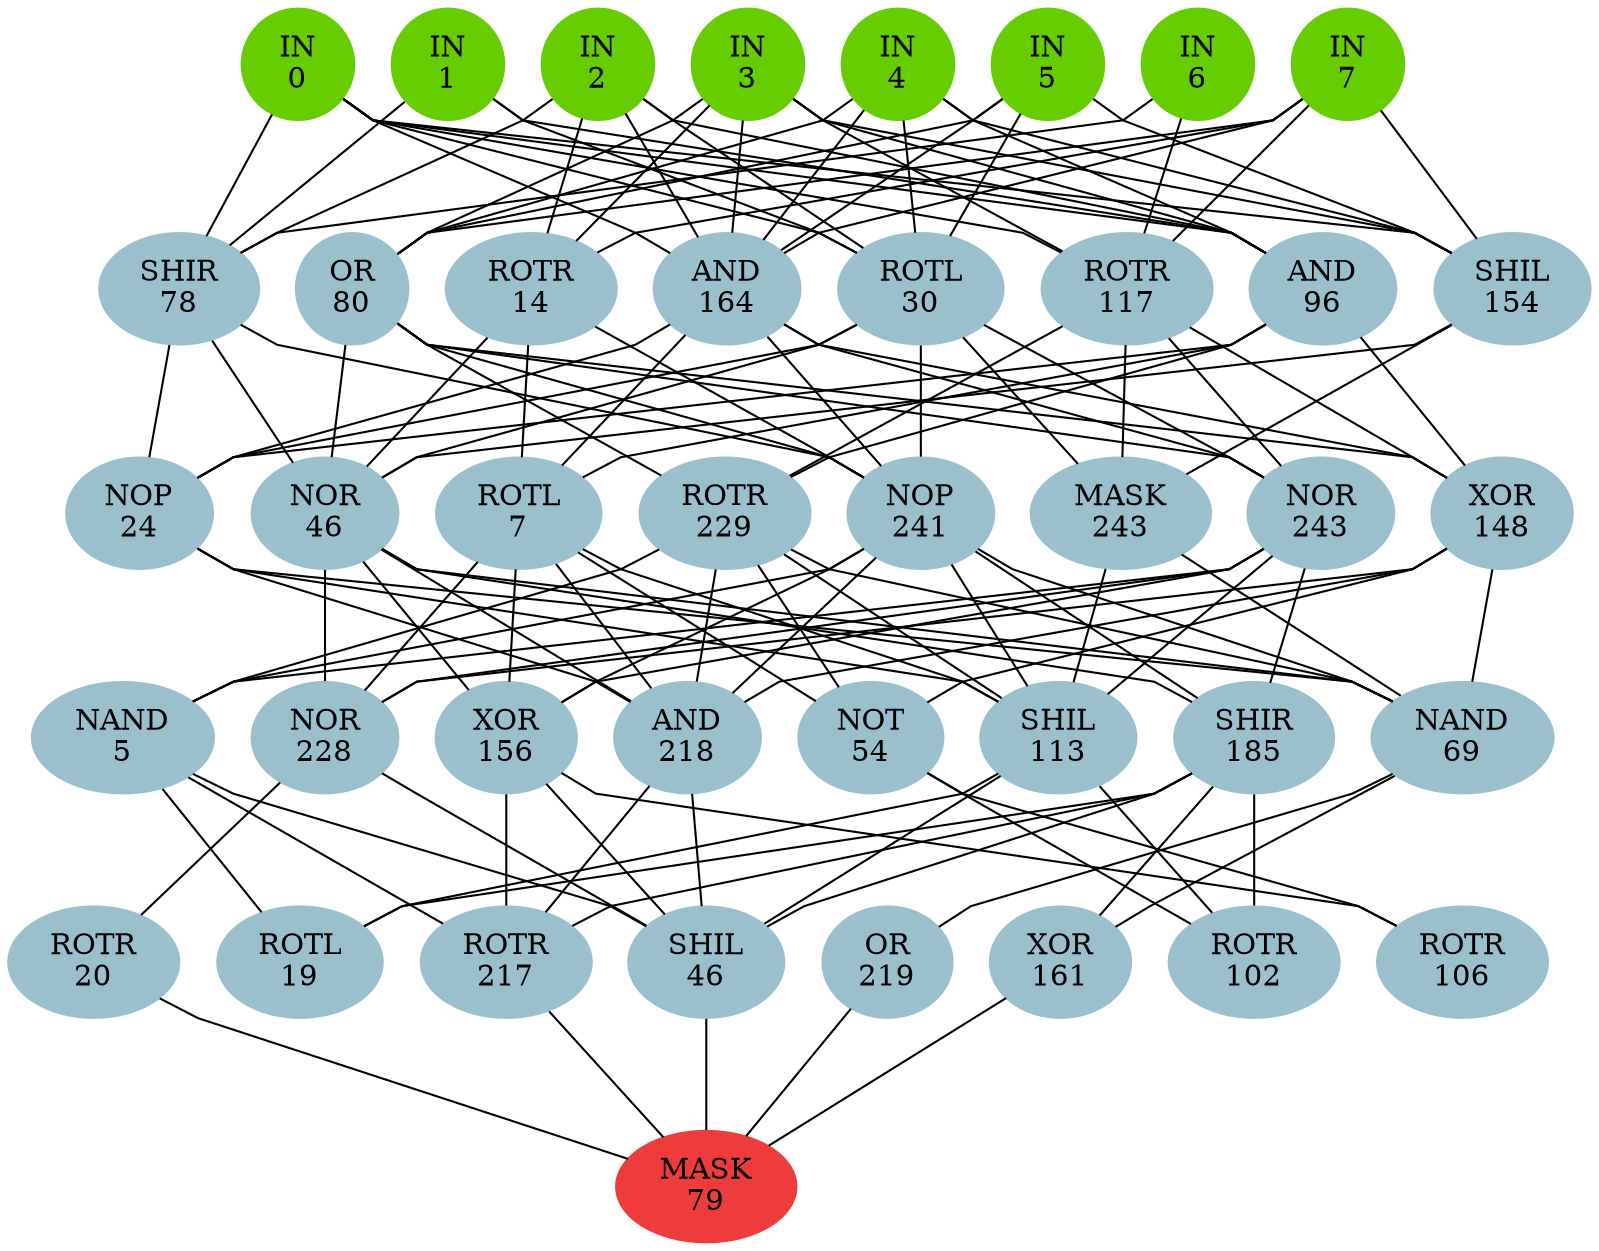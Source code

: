 graph EACircuit {
rankdir=BT;
ranksep=0.75;
ordering=out;
splines=polyline;
node [style=filled, color=lightblue2];

{ rank=same;
node [color=chartreuse3];
"-1_0"[label="IN\n0"];
node [color=chartreuse3];
"-1_1"[label="IN\n1"];
node [color=chartreuse3];
"-1_2"[label="IN\n2"];
node [color=chartreuse3];
"-1_3"[label="IN\n3"];
node [color=chartreuse3];
"-1_4"[label="IN\n4"];
node [color=chartreuse3];
"-1_5"[label="IN\n5"];
node [color=chartreuse3];
"-1_6"[label="IN\n6"];
node [color=chartreuse3];
"-1_7"[label="IN\n7"];
}
{ rank=same;
node [color=lightblue3];
"0_0"[label="SHIR\n78"];
node [color=lightblue3];
"0_1"[label="OR\n80"];
node [color=lightblue3];
"0_2"[label="ROTR\n14"];
node [color=lightblue3];
"0_3"[label="AND\n164"];
node [color=lightblue3];
"0_4"[label="ROTL\n30"];
node [color=lightblue3];
"0_5"[label="ROTR\n117"];
node [color=lightblue3];
"0_6"[label="AND\n96"];
node [color=lightblue3];
"0_7"[label="SHIL\n154"];
}
{ rank=same;
node [color=lightblue3];
"1_0"[label="NOP\n24"];
node [color=lightblue3];
"1_1"[label="NOR\n46"];
node [color=lightblue3];
"1_2"[label="ROTL\n7"];
node [color=lightblue3];
"1_3"[label="ROTR\n229"];
node [color=lightblue3];
"1_4"[label="NOP\n241"];
node [color=lightblue3];
"1_5"[label="MASK\n243"];
node [color=lightblue3];
"1_6"[label="NOR\n243"];
node [color=lightblue3];
"1_7"[label="XOR\n148"];
}
{ rank=same;
node [color=lightblue3];
"2_0"[label="NAND\n5"];
node [color=lightblue3];
"2_1"[label="NOR\n228"];
node [color=lightblue3];
"2_2"[label="XOR\n156"];
node [color=lightblue3];
"2_3"[label="AND\n218"];
node [color=lightblue3];
"2_4"[label="NOT\n54"];
node [color=lightblue3];
"2_5"[label="SHIL\n113"];
node [color=lightblue3];
"2_6"[label="SHIR\n185"];
node [color=lightblue3];
"2_7"[label="NAND\n69"];
}
{ rank=same;
node [color=lightblue3];
"3_0"[label="ROTR\n20"];
node [color=lightblue3];
"3_1"[label="ROTL\n19"];
node [color=lightblue3];
"3_2"[label="ROTR\n217"];
node [color=lightblue3];
"3_3"[label="SHIL\n46"];
node [color=lightblue3];
"3_4"[label="OR\n219"];
node [color=lightblue3];
"3_5"[label="XOR\n161"];
node [color=lightblue3];
"3_6"[label="ROTR\n102"];
node [color=lightblue3];
"3_7"[label="ROTR\n106"];
}
{ rank=same;
node [color=brown2];
"4_0"[label="MASK\n79"];
}
edge[style=invis];
"-1_0" -- "-1_1" -- "-1_2" -- "-1_3" -- "-1_4" -- "-1_5" -- "-1_6" -- "-1_7";
"0_0" -- "0_1" -- "0_2" -- "0_3" -- "0_4" -- "0_5" -- "0_6" -- "0_7";
"1_0" -- "1_1" -- "1_2" -- "1_3" -- "1_4" -- "1_5" -- "1_6" -- "1_7";
"2_0" -- "2_1" -- "2_2" -- "2_3" -- "2_4" -- "2_5" -- "2_6" -- "2_7";
"3_0" -- "3_1" -- "3_2" -- "3_3" -- "3_4" -- "3_5" -- "3_6" -- "3_7";
"4_0" -- "4_0";
edge[style=solid];
"0_0" -- "-1_0";
"0_0" -- "-1_1";
"0_0" -- "-1_2";
"0_0" -- "-1_6";
"0_1" -- "-1_3";
"0_1" -- "-1_4";
"0_1" -- "-1_5";
"0_1" -- "-1_7";
"0_2" -- "-1_2";
"0_2" -- "-1_3";
"0_2" -- "-1_7";
"0_3" -- "-1_0";
"0_3" -- "-1_2";
"0_3" -- "-1_3";
"0_3" -- "-1_4";
"0_3" -- "-1_5";
"0_3" -- "-1_7";
"0_4" -- "-1_0";
"0_4" -- "-1_1";
"0_4" -- "-1_2";
"0_4" -- "-1_4";
"0_4" -- "-1_5";
"0_5" -- "-1_0";
"0_5" -- "-1_3";
"0_5" -- "-1_6";
"0_5" -- "-1_7";
"0_6" -- "-1_0";
"0_6" -- "-1_1";
"0_6" -- "-1_2";
"0_6" -- "-1_3";
"0_6" -- "-1_4";
"0_7" -- "-1_0";
"0_7" -- "-1_3";
"0_7" -- "-1_4";
"0_7" -- "-1_5";
"0_7" -- "-1_7";
"1_0" -- "0_0";
"1_0" -- "0_3";
"1_0" -- "0_4";
"1_0" -- "0_6";
"1_1" -- "0_0";
"1_1" -- "0_1";
"1_1" -- "0_2";
"1_1" -- "0_4";
"1_1" -- "0_7";
"1_2" -- "0_2";
"1_2" -- "0_3";
"1_2" -- "0_6";
"1_3" -- "0_1";
"1_3" -- "0_5";
"1_3" -- "0_6";
"1_4" -- "0_0";
"1_4" -- "0_1";
"1_4" -- "0_2";
"1_4" -- "0_3";
"1_4" -- "0_4";
"1_5" -- "0_4";
"1_5" -- "0_5";
"1_5" -- "0_7";
"1_6" -- "0_1";
"1_6" -- "0_3";
"1_6" -- "0_4";
"1_6" -- "0_5";
"1_7" -- "0_1";
"1_7" -- "0_3";
"1_7" -- "0_5";
"1_7" -- "0_6";
"2_0" -- "1_3";
"2_0" -- "1_4";
"2_0" -- "1_6";
"2_1" -- "1_1";
"2_1" -- "1_2";
"2_1" -- "1_6";
"2_1" -- "1_7";
"2_2" -- "1_1";
"2_2" -- "1_2";
"2_2" -- "1_4";
"2_2" -- "1_6";
"2_3" -- "1_0";
"2_3" -- "1_1";
"2_3" -- "1_2";
"2_3" -- "1_3";
"2_3" -- "1_4";
"2_3" -- "1_7";
"2_4" -- "1_2";
"2_4" -- "1_3";
"2_4" -- "1_7";
"2_5" -- "1_0";
"2_5" -- "1_2";
"2_5" -- "1_3";
"2_5" -- "1_4";
"2_5" -- "1_5";
"2_5" -- "1_6";
"2_6" -- "1_1";
"2_6" -- "1_4";
"2_6" -- "1_6";
"2_7" -- "1_0";
"2_7" -- "1_1";
"2_7" -- "1_3";
"2_7" -- "1_4";
"2_7" -- "1_5";
"2_7" -- "1_7";
"3_0" -- "2_1";
"3_1" -- "2_0";
"3_1" -- "2_5";
"3_1" -- "2_6";
"3_2" -- "2_0";
"3_2" -- "2_2";
"3_2" -- "2_3";
"3_2" -- "2_6";
"3_3" -- "2_0";
"3_3" -- "2_1";
"3_3" -- "2_2";
"3_3" -- "2_3";
"3_3" -- "2_5";
"3_3" -- "2_6";
"3_4" -- "2_7";
"3_5" -- "2_6";
"3_5" -- "2_7";
"3_6" -- "2_4";
"3_6" -- "2_5";
"3_6" -- "2_6";
"3_7" -- "2_2";
"3_7" -- "2_4";
"4_0" -- "3_0";
"4_0" -- "3_2";
"4_0" -- "3_3";
"4_0" -- "3_4";
"4_0" -- "3_5";
}